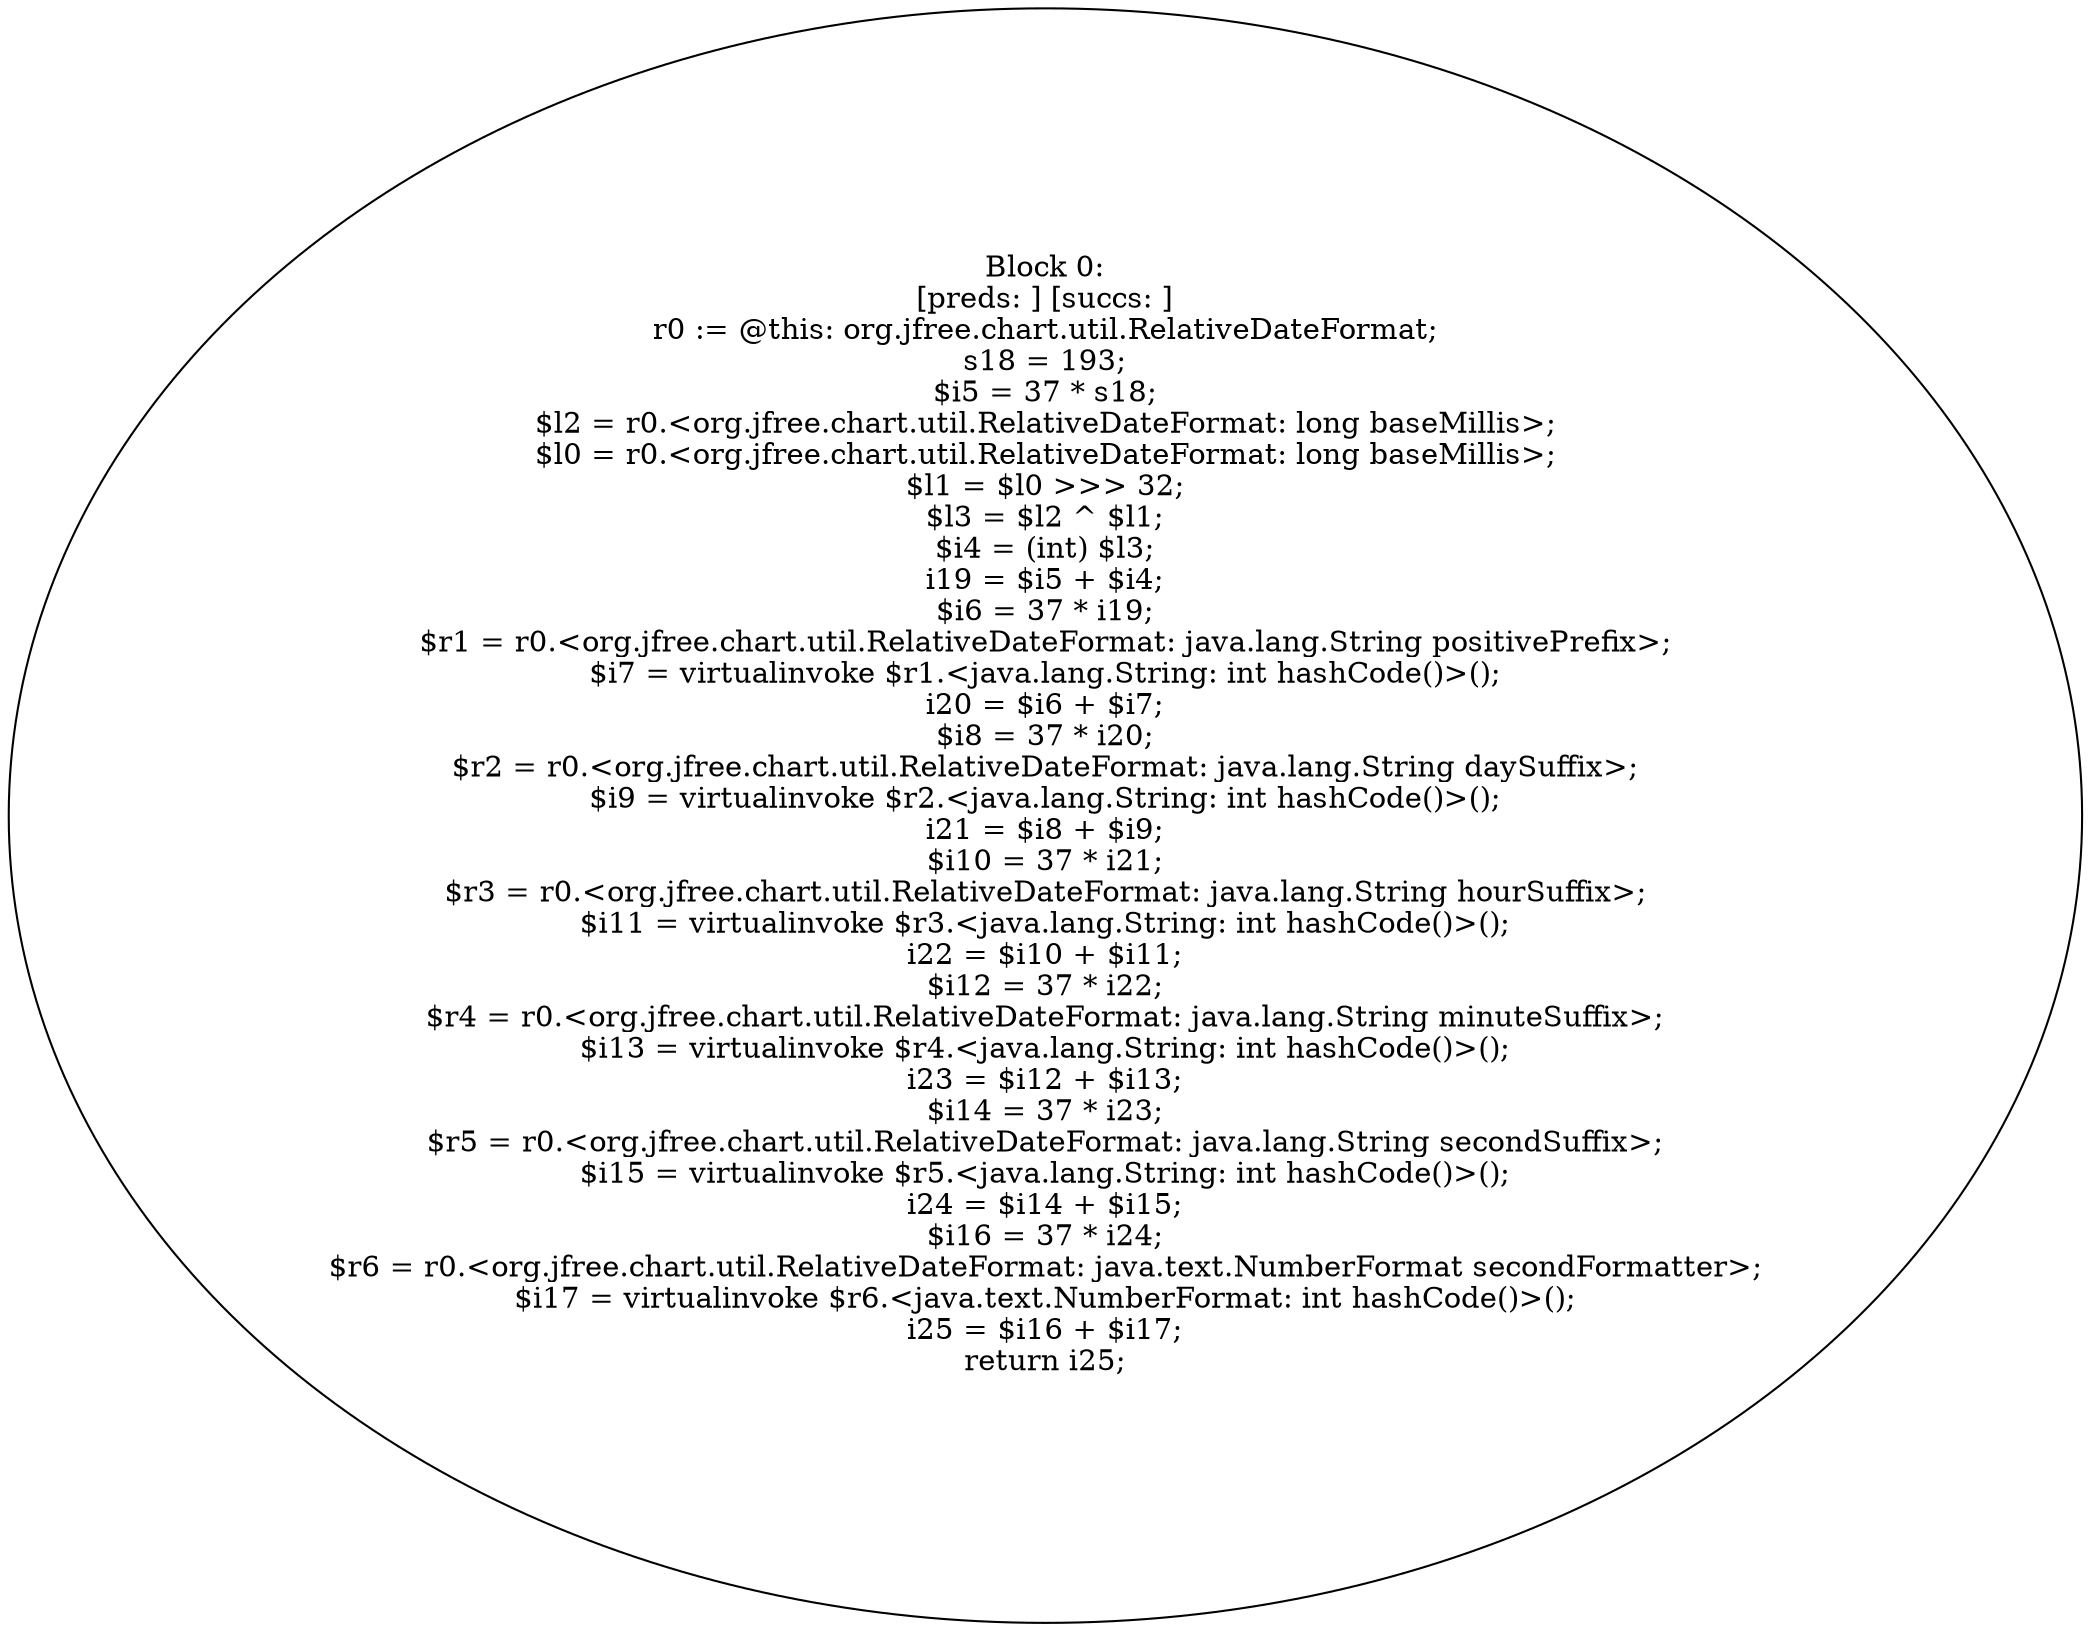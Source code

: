 digraph "unitGraph" {
    "Block 0:
[preds: ] [succs: ]
r0 := @this: org.jfree.chart.util.RelativeDateFormat;
s18 = 193;
$i5 = 37 * s18;
$l2 = r0.<org.jfree.chart.util.RelativeDateFormat: long baseMillis>;
$l0 = r0.<org.jfree.chart.util.RelativeDateFormat: long baseMillis>;
$l1 = $l0 >>> 32;
$l3 = $l2 ^ $l1;
$i4 = (int) $l3;
i19 = $i5 + $i4;
$i6 = 37 * i19;
$r1 = r0.<org.jfree.chart.util.RelativeDateFormat: java.lang.String positivePrefix>;
$i7 = virtualinvoke $r1.<java.lang.String: int hashCode()>();
i20 = $i6 + $i7;
$i8 = 37 * i20;
$r2 = r0.<org.jfree.chart.util.RelativeDateFormat: java.lang.String daySuffix>;
$i9 = virtualinvoke $r2.<java.lang.String: int hashCode()>();
i21 = $i8 + $i9;
$i10 = 37 * i21;
$r3 = r0.<org.jfree.chart.util.RelativeDateFormat: java.lang.String hourSuffix>;
$i11 = virtualinvoke $r3.<java.lang.String: int hashCode()>();
i22 = $i10 + $i11;
$i12 = 37 * i22;
$r4 = r0.<org.jfree.chart.util.RelativeDateFormat: java.lang.String minuteSuffix>;
$i13 = virtualinvoke $r4.<java.lang.String: int hashCode()>();
i23 = $i12 + $i13;
$i14 = 37 * i23;
$r5 = r0.<org.jfree.chart.util.RelativeDateFormat: java.lang.String secondSuffix>;
$i15 = virtualinvoke $r5.<java.lang.String: int hashCode()>();
i24 = $i14 + $i15;
$i16 = 37 * i24;
$r6 = r0.<org.jfree.chart.util.RelativeDateFormat: java.text.NumberFormat secondFormatter>;
$i17 = virtualinvoke $r6.<java.text.NumberFormat: int hashCode()>();
i25 = $i16 + $i17;
return i25;
"
}

